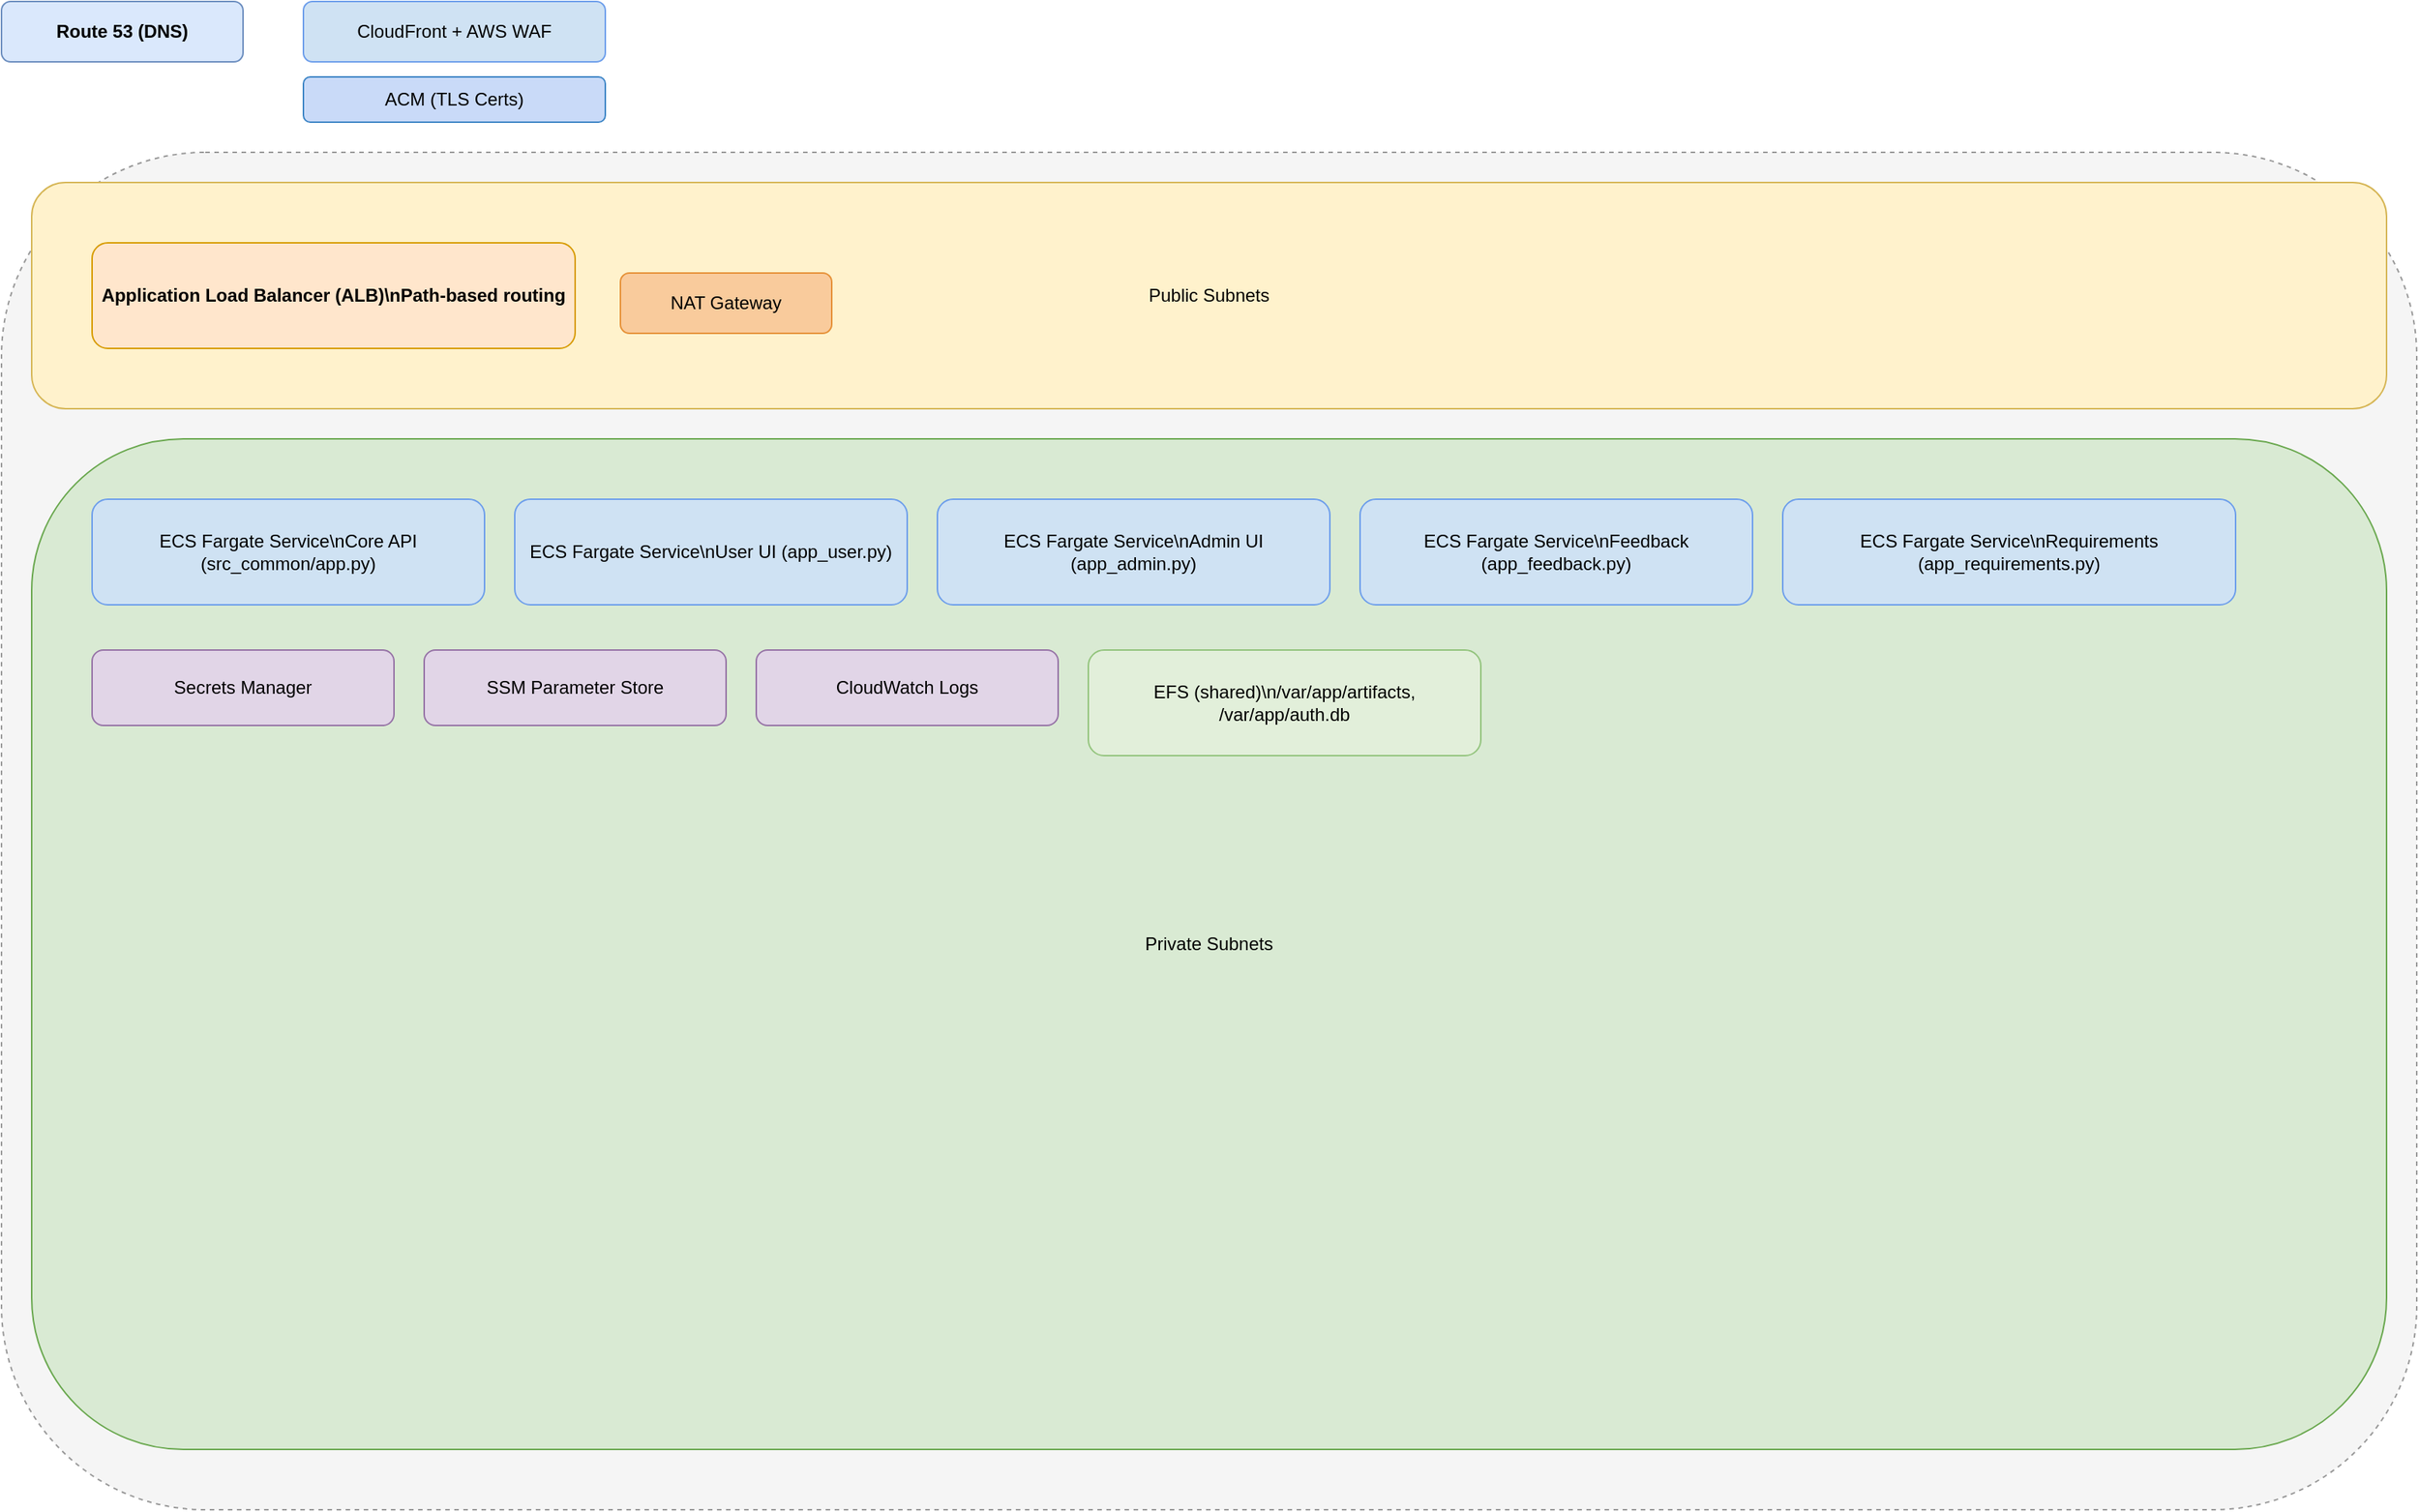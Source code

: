 <mxfile version="22.0.3">
  <diagram id="aws1" name="AWS Deployment">
    <mxGraphModel dx="1600" dy="1200" grid="1" gridSize="10" guides="1" tooltips="1" connect="1" arrows="1" fold="1" page="1" pageScale="1" pageWidth="1920" pageHeight="1200" math="0" shadow="0">
      <root>
        <mxCell id="0"/>
        <mxCell id="1" parent="0"/>

        <!-- Route 53 / CloudFront / WAF -->
        <mxCell id="10" value="Route 53 (DNS)" style="rounded=1;whiteSpace=wrap;html=1;fillColor=#dae8fc;strokeColor=#6c8ebf;fontStyle=1" vertex="1" parent="1">
          <mxGeometry x="60" y="60" width="160" height="40" as="geometry"/>
        </mxCell>
        <mxCell id="11" value="CloudFront + AWS WAF" style="rounded=1;whiteSpace=wrap;html=1;fillColor=#cfe2f3;strokeColor=#6d9eeb" vertex="1" parent="1">
          <mxGeometry x="260" y="60" width="200" height="40" as="geometry"/>
        </mxCell>
        <mxCell id="12" value="ACM (TLS Certs)" style="rounded=1;whiteSpace=wrap;html=1;fillColor=#c9daf8;strokeColor=#3d85c6" vertex="1" parent="1">
          <mxGeometry x="260" y="110" width="200" height="30" as="geometry"/>
        </mxCell>

        <!-- VPC box -->
        <mxCell id="20" value="VPC" style="rounded=1;whiteSpace=wrap;html=1;fillColor=#f5f5f5;strokeColor=#999999;dashed=1" vertex="1" parent="1">
          <mxGeometry x="60" y="160" width="1600" height="900" as="geometry"/>
        </mxCell>

        <!-- Public Subnets -->
        <mxCell id="21" value="Public Subnets" style="rounded=1;whiteSpace=wrap;html=1;fillColor=#fff2cc;strokeColor=#d6b656" vertex="1" parent="20">
          <mxGeometry x="20" y="20" width="1560" height="150" as="geometry"/>
        </mxCell>
        <mxCell id="30" value="Application Load Balancer (ALB)\nPath-based routing" style="rounded=1;whiteSpace=wrap;html=1;fillColor=#ffe6cc;strokeColor=#d79b00;fontStyle=1" vertex="1" parent="21">
          <mxGeometry x="40" y="40" width="320" height="70" as="geometry"/>
        </mxCell>
        <mxCell id="31" value="NAT Gateway" style="rounded=1;whiteSpace=wrap;html=1;fillColor=#f9cb9c;strokeColor=#e69138" vertex="1" parent="21">
          <mxGeometry x="390" y="60" width="140" height="40" as="geometry"/>
        </mxCell>

        <!-- Private Subnets -->
        <mxCell id="22" value="Private Subnets" style="rounded=1;whiteSpace=wrap;html=1;fillColor=#d9ead3;strokeColor=#6aa84f" vertex="1" parent="20">
          <mxGeometry x="20" y="190" width="1560" height="670" as="geometry"/>
        </mxCell>

        <!-- ECS Services (Fargate) -->
        <mxCell id="40" value="ECS Fargate Service\nCore API (src_common/app.py)" style="rounded=1;whiteSpace=wrap;html=1;fillColor=#cfe2f3;strokeColor=#6d9eeb" vertex="1" parent="22">
          <mxGeometry x="40" y="40" width="260" height="70" as="geometry"/>
        </mxCell>
        <mxCell id="41" value="ECS Fargate Service\nUser UI (app_user.py)" style="rounded=1;whiteSpace=wrap;html=1;fillColor=#cfe2f3;strokeColor=#6d9eeb" vertex="1" parent="22">
          <mxGeometry x="320" y="40" width="260" height="70" as="geometry"/>
        </mxCell>
        <mxCell id="42" value="ECS Fargate Service\nAdmin UI (app_admin.py)" style="rounded=1;whiteSpace=wrap;html=1;fillColor=#cfe2f3;strokeColor=#6d9eeb" vertex="1" parent="22">
          <mxGeometry x="600" y="40" width="260" height="70" as="geometry"/>
        </mxCell>
        <mxCell id="43" value="ECS Fargate Service\nFeedback (app_feedback.py)" style="rounded=1;whiteSpace=wrap;html=1;fillColor=#cfe2f3;strokeColor=#6d9eeb" vertex="1" parent="22">
          <mxGeometry x="880" y="40" width="260" height="70" as="geometry"/>
        </mxCell>
        <mxCell id="44" value="ECS Fargate Service\nRequirements (app_requirements.py)" style="rounded=1;whiteSpace=wrap;html=1;fillColor=#cfe2f3;strokeColor=#6d9eeb" vertex="1" parent="22">
          <mxGeometry x="1160" y="40" width="300" height="70" as="geometry"/>
        </mxCell>

        <!-- Shared Services in Private Subnets -->
        <mxCell id="50" value="Secrets Manager" style="rounded=1;whiteSpace=wrap;html=1;fillColor=#e1d5e7;strokeColor=#9673a6" vertex="1" parent="22">
          <mxGeometry x="40" y="140" width="200" height="50" as="geometry"/>
        </mxCell>
        <mxCell id="51" value="SSM Parameter Store" style="rounded=1;whiteSpace=wrap;html=1;fillColor=#e1d5e7;strokeColor=#9673a6" vertex="1" parent="22">
          <mxGeometry x="260" y="140" width="200" height="50" as="geometry"/>
        </mxCell>
        <mxCell id="52" value="CloudWatch Logs" style="rounded=1;whiteSpace=wrap;html=1;fillColor=#e1d5e7;strokeColor=#9673a6" vertex="1" parent="22">
          <mxGeometry x="480" y="140" width="200" height="50" as="geometry"/>
        </mxCell>
        <mxCell id="53" value="EFS (shared)\n/var/app/artifacts, /var/app/auth.db" style="rounded=1;whiteSpace=wrap;html=1;fillColor=#e2efda;strokeColor=#93c47d" vertex="1" parent="22">
          <mxGeometry x="700" y="140" width="260" height="70" as="geometry"/>
        </mxCell>
        <mxCell id="54" value="S3 (artifacts-dev/test/prod)\nOption B: store artifacts & feedback outputs" style="rounded=1;whiteSpace=wrap;html=1;fillColor=#fff2cc;strokeColor=#d6b656" vertex="1" parent="22">
          <mxGeometry x="980" y="140" width="320" height="70" as="geometry"/>
        </mxCell>
        <mxCell id="55" value="S3 (static assets)\noptional offload for UI static" style="rounded=1;whiteSpace=wrap;html=1;fillColor=#fff2cc;strokeColor=#d6b656" vertex="1" parent="22">
          <mxGeometry x="1320" y="140" width="240" height="70" as="geometry"/>
        </mxCell>

        <!-- External Services -->
        <mxCell id="60" value="OpenAI API (Internet)" style="rounded=1;whiteSpace=wrap;html=1;fillColor=#f4cccc;strokeColor=#cc0000" vertex="1" parent="20">
          <mxGeometry x="1320" y="40" width="240" height="50" as="geometry"/>
        </mxCell>
        <mxCell id="61" value="Astra DB (Serverless)" style="rounded=1;whiteSpace=wrap;html=1;fillColor=#f4cccc;strokeColor=#cc0000" vertex="1" parent="20">
          <mxGeometry x="1580" y="40" width="240" height="50" as="geometry"/>
        </mxCell>

        <!-- Notes -->
        <mxCell id="70" value="Notes:\n- ALB terminates TLS (ACM); optionally CloudFront fronting ALB.\n- ECS tasks in private subnets use NAT GW for egress to OpenAI/Astra.\n- Secrets via Secrets Manager; configs via SSM.\n- Artifacts: Option A EFS mount (compatible with current local paths).\n  Option B S3 bucket with sync job/sidecar.\n- auth.db (SQLite) on EFS now; future: migrate to RDS." style="rounded=1;whiteSpace=wrap;html=1;fillColor=#f5f5f5;strokeColor=#666666;fontSize=12" vertex="1" parent="20">
          <mxGeometry x="880" y="880" width="680" height="160" as="geometry"/>
        </mxCell>

        <!-- Edges: Internet to CloudFront/WAF to ALB -->
        <mxCell id="200" edge="1" parent="1" source="10" target="11" style="endArrow=block;html=1;"/>
        <mxCell id="201" edge="1" parent="1" source="11" target="30" style="endArrow=block;html=1;"/>
        <mxCell id="202" edge="1" parent="1" source="12" target="11" style="endArrow=none;dashed=1;html=1;"/>
        <mxCell id="203" edge="1" parent="1" source="12" target="30" style="endArrow=none;dashed=1;html=1;"/>

        <!-- ALB to ECS services (path-based) -->
        <mxCell id="210" edge="1" parent="1" source="30" target="40" style="endArrow=block;html=1;labelBackgroundColor=#ffffff" value="/rag/*, /api/*"/>
        <mxCell id="211" edge="1" parent="1" source="30" target="41" style="endArrow=block;html=1;labelBackgroundColor=#ffffff" value="/ (user UI)"/>
        <mxCell id="212" edge="1" parent="1" source="30" target="42" style="endArrow=block;html=1;labelBackgroundColor=#ffffff" value="/admin/*"/>
        <mxCell id="213" edge="1" parent="1" source="30" target="43" style="endArrow=block;html=1;labelBackgroundColor=#ffffff" value="/feedback/*"/>
        <mxCell id="214" edge="1" parent="1" source="30" target="44" style="endArrow=block;html=1;labelBackgroundColor=#ffffff" value="/requirements/*"/>

        <!-- ECS tasks to shared services -->
        <mxCell id="220" edge="1" parent="1" source="40" target="50" style="endArrow=block;html=1;"/>
        <mxCell id="221" edge="1" parent="1" source="41" target="50" style="endArrow=block;html=1;"/>
        <mxCell id="222" edge="1" parent="1" source="42" target="50" style="endArrow=block;html=1;"/>
        <mxCell id="223" edge="1" parent="1" source="43" target="50" style="endArrow=block;html=1;"/>
        <mxCell id="224" edge="1" parent="1" source="44" target="50" style="endArrow=block;html=1;"/>

        <mxCell id="225" edge="1" parent="1" source="40" target="51" style="endArrow=block;html=1;dashed=1;"/>
        <mxCell id="226" edge="1" parent="1" source="41" target="51" style="endArrow=block;html=1;dashed=1;"/>
        <mxCell id="227" edge="1" parent="1" source="42" target="51" style="endArrow=block;html=1;dashed=1;"/>
        <mxCell id="228" edge="1" parent="1" source="43" target="51" style="endArrow=block;html=1;dashed=1;"/>
        <mxCell id="229" edge="1" parent="1" source="44" target="51" style="endArrow=block;html=1;dashed=1;"/>

        <mxCell id="230" edge="1" parent="1" source="40" target="52" style="endArrow=block;html=1;dashed=1;"/>
        <mxCell id="231" edge="1" parent="1" source="41" target="52" style="endArrow=block;html=1;dashed=1;"/>
        <mxCell id="232" edge="1" parent="1" source="42" target="52" style="endArrow=block;html=1;dashed=1;"/>
        <mxCell id="233" edge="1" parent="1" source="43" target="52" style="endArrow=block;html=1;dashed=1;"/>
        <mxCell id="234" edge="1" parent="1" source="44" target="52" style="endArrow=block;html=1;dashed=1;"/>

        <!-- ECS tasks to storage options -->
        <mxCell id="235" edge="1" parent="1" source="40" target="53" style="endArrow=block;html=1;"/>
        <mxCell id="236" edge="1" parent="1" source="41" target="53" style="endArrow=block;html=1;"/>
        <mxCell id="237" edge="1" parent="1" source="42" target="53" style="endArrow=block;html=1;"/>
        <mxCell id="238" edge="1" parent="1" source="43" target="53" style="endArrow=block;html=1;"/>
        <mxCell id="239" edge="1" parent="1" source="44" target="53" style="endArrow=block;html=1;"/>

        <mxCell id="240" edge="1" parent="1" source="40" target="54" style="endArrow=block;html=1;dashed=1;"/>
        <mxCell id="241" edge="1" parent="1" source="43" target="54" style="endArrow=block;html=1;dashed=1;"/>
        <mxCell id="242" edge="1" parent="1" source="41" target="55" style="endArrow=block;html=1;dashed=1;"/>

        <!-- ECS tasks egress via NAT to external services -->
        <mxCell id="250" edge="1" parent="1" source="41" target="31" style="endArrow=block;html=1;dashed=1;"/>
        <mxCell id="251" edge="1" parent="1" source="40" target="31" style="endArrow=block;html=1;dashed=1;"/>
        <mxCell id="252" edge="1" parent="1" source="42" target="31" style="endArrow=block;html=1;dashed=1;"/>
        <mxCell id="253" edge="1" parent="1" source="43" target="31" style="endArrow=block;html=1;dashed=1;"/>
        <mxCell id="254" edge="1" parent="1" source="44" target="31" style="endArrow=block;html=1;dashed=1;"/>

        <mxCell id="255" edge="1" parent="1" source="31" target="60" style="endArrow=block;html=1;"/>
        <mxCell id="256" edge="1" parent="1" source="31" target="61" style="endArrow=block;html=1;"/>
      </root>
    </mxGraphModel>
  </diagram>
</mxfile>

